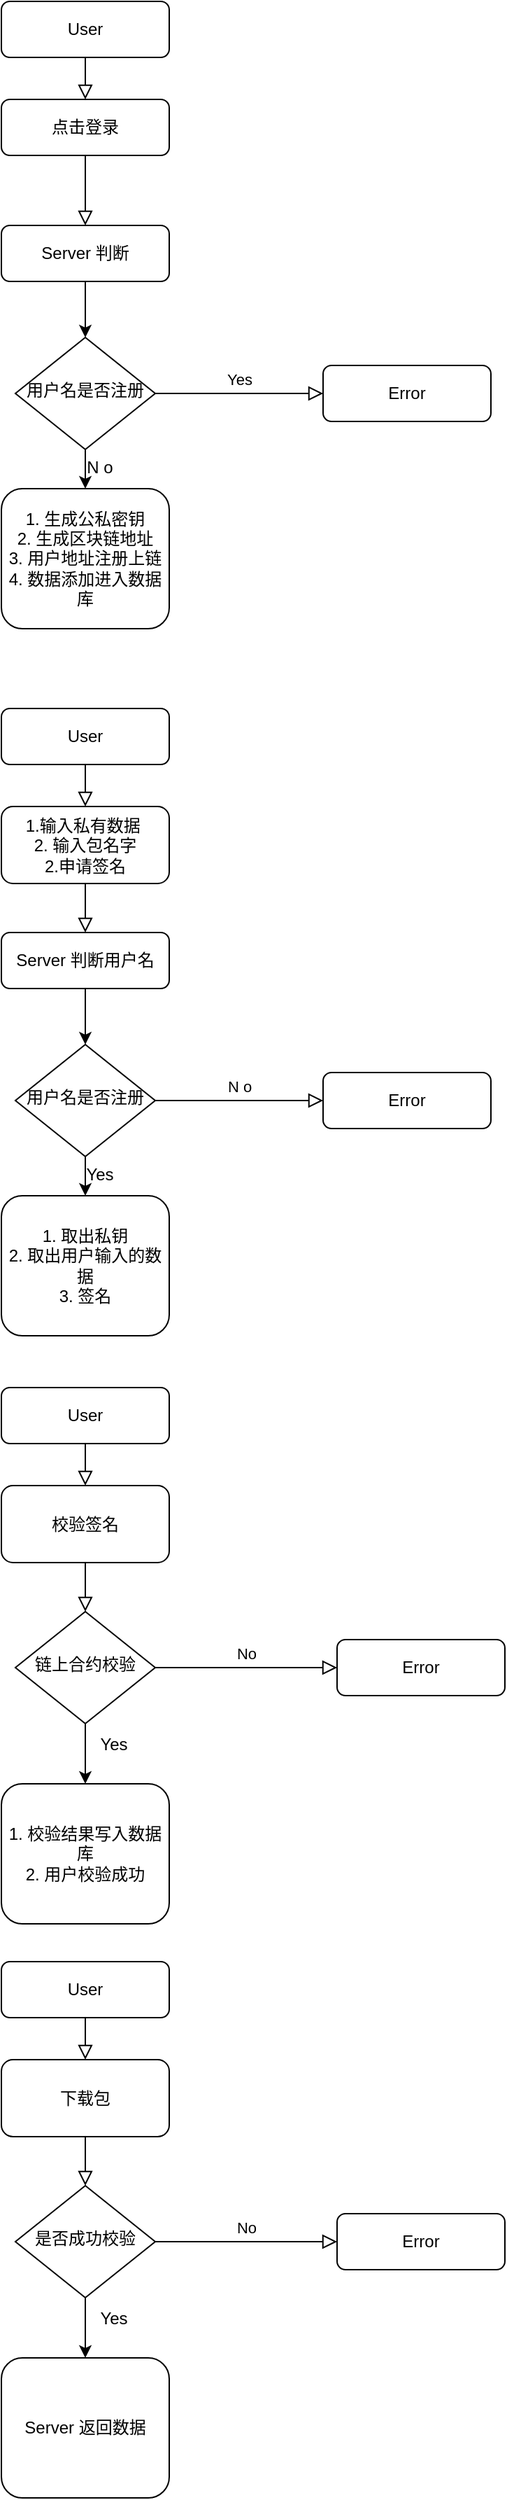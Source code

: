 <mxfile version="24.2.2" type="github">
  <diagram id="C5RBs43oDa-KdzZeNtuy" name="Page-1">
    <mxGraphModel dx="977" dy="652" grid="1" gridSize="10" guides="1" tooltips="1" connect="1" arrows="1" fold="1" page="1" pageScale="1" pageWidth="827" pageHeight="1169" math="0" shadow="0">
      <root>
        <mxCell id="WIyWlLk6GJQsqaUBKTNV-0" />
        <mxCell id="WIyWlLk6GJQsqaUBKTNV-1" parent="WIyWlLk6GJQsqaUBKTNV-0" />
        <mxCell id="WIyWlLk6GJQsqaUBKTNV-2" value="" style="rounded=0;html=1;jettySize=auto;orthogonalLoop=1;fontSize=11;endArrow=block;endFill=0;endSize=8;strokeWidth=1;shadow=0;labelBackgroundColor=none;edgeStyle=orthogonalEdgeStyle;" parent="WIyWlLk6GJQsqaUBKTNV-1" source="WIyWlLk6GJQsqaUBKTNV-3" edge="1">
          <mxGeometry relative="1" as="geometry">
            <mxPoint x="220" y="150" as="targetPoint" />
          </mxGeometry>
        </mxCell>
        <mxCell id="WIyWlLk6GJQsqaUBKTNV-3" value="User" style="rounded=1;whiteSpace=wrap;html=1;fontSize=12;glass=0;strokeWidth=1;shadow=0;" parent="WIyWlLk6GJQsqaUBKTNV-1" vertex="1">
          <mxGeometry x="160" y="80" width="120" height="40" as="geometry" />
        </mxCell>
        <mxCell id="WIyWlLk6GJQsqaUBKTNV-5" value="Yes" style="edgeStyle=orthogonalEdgeStyle;rounded=0;html=1;jettySize=auto;orthogonalLoop=1;fontSize=11;endArrow=block;endFill=0;endSize=8;strokeWidth=1;shadow=0;labelBackgroundColor=none;" parent="WIyWlLk6GJQsqaUBKTNV-1" source="WIyWlLk6GJQsqaUBKTNV-6" target="WIyWlLk6GJQsqaUBKTNV-7" edge="1">
          <mxGeometry y="10" relative="1" as="geometry">
            <mxPoint as="offset" />
          </mxGeometry>
        </mxCell>
        <mxCell id="WIyWlLk6GJQsqaUBKTNV-6" value="用户名是否注册" style="rhombus;whiteSpace=wrap;html=1;shadow=0;fontFamily=Helvetica;fontSize=12;align=center;strokeWidth=1;spacing=6;spacingTop=-4;" parent="WIyWlLk6GJQsqaUBKTNV-1" vertex="1">
          <mxGeometry x="170" y="320" width="100" height="80" as="geometry" />
        </mxCell>
        <mxCell id="WIyWlLk6GJQsqaUBKTNV-7" value="Error" style="rounded=1;whiteSpace=wrap;html=1;fontSize=12;glass=0;strokeWidth=1;shadow=0;" parent="WIyWlLk6GJQsqaUBKTNV-1" vertex="1">
          <mxGeometry x="390" y="340" width="120" height="40" as="geometry" />
        </mxCell>
        <mxCell id="WIyWlLk6GJQsqaUBKTNV-11" value="1. 生成公私密钥&lt;div&gt;2. 生成区块链地址&lt;/div&gt;&lt;div&gt;3. 用户地址注册上链&lt;/div&gt;&lt;div&gt;4. 数据添加进入数据库&lt;/div&gt;" style="rounded=1;whiteSpace=wrap;html=1;fontSize=12;glass=0;strokeWidth=1;shadow=0;" parent="WIyWlLk6GJQsqaUBKTNV-1" vertex="1">
          <mxGeometry x="160" y="428" width="120" height="100" as="geometry" />
        </mxCell>
        <mxCell id="rnexsZbWBA9oW1r5ITZg-0" value="点击登录" style="rounded=1;whiteSpace=wrap;html=1;fontSize=12;glass=0;strokeWidth=1;shadow=0;" vertex="1" parent="WIyWlLk6GJQsqaUBKTNV-1">
          <mxGeometry x="160" y="150" width="120" height="40" as="geometry" />
        </mxCell>
        <mxCell id="rnexsZbWBA9oW1r5ITZg-1" value="Server 判断" style="rounded=1;whiteSpace=wrap;html=1;fontSize=12;glass=0;strokeWidth=1;shadow=0;" vertex="1" parent="WIyWlLk6GJQsqaUBKTNV-1">
          <mxGeometry x="160" y="240" width="120" height="40" as="geometry" />
        </mxCell>
        <mxCell id="rnexsZbWBA9oW1r5ITZg-2" value="" style="rounded=0;html=1;jettySize=auto;orthogonalLoop=1;fontSize=11;endArrow=block;endFill=0;endSize=8;strokeWidth=1;shadow=0;labelBackgroundColor=none;edgeStyle=orthogonalEdgeStyle;exitX=0.5;exitY=1;exitDx=0;exitDy=0;entryX=0.5;entryY=0;entryDx=0;entryDy=0;" edge="1" parent="WIyWlLk6GJQsqaUBKTNV-1" source="rnexsZbWBA9oW1r5ITZg-0" target="rnexsZbWBA9oW1r5ITZg-1">
          <mxGeometry relative="1" as="geometry">
            <mxPoint x="230" y="130" as="sourcePoint" />
            <mxPoint x="230" y="160" as="targetPoint" />
          </mxGeometry>
        </mxCell>
        <mxCell id="rnexsZbWBA9oW1r5ITZg-3" value="" style="endArrow=classic;html=1;rounded=0;exitX=0.5;exitY=1;exitDx=0;exitDy=0;entryX=0.5;entryY=0;entryDx=0;entryDy=0;" edge="1" parent="WIyWlLk6GJQsqaUBKTNV-1" source="rnexsZbWBA9oW1r5ITZg-1" target="WIyWlLk6GJQsqaUBKTNV-6">
          <mxGeometry width="50" height="50" relative="1" as="geometry">
            <mxPoint x="280" y="320" as="sourcePoint" />
            <mxPoint x="330" y="270" as="targetPoint" />
          </mxGeometry>
        </mxCell>
        <mxCell id="rnexsZbWBA9oW1r5ITZg-4" value="" style="endArrow=classic;html=1;rounded=0;exitX=0.5;exitY=1;exitDx=0;exitDy=0;entryX=0.5;entryY=0;entryDx=0;entryDy=0;" edge="1" parent="WIyWlLk6GJQsqaUBKTNV-1" source="WIyWlLk6GJQsqaUBKTNV-6" target="WIyWlLk6GJQsqaUBKTNV-11">
          <mxGeometry width="50" height="50" relative="1" as="geometry">
            <mxPoint x="230" y="290" as="sourcePoint" />
            <mxPoint x="230" y="330" as="targetPoint" />
          </mxGeometry>
        </mxCell>
        <mxCell id="rnexsZbWBA9oW1r5ITZg-5" value="N o" style="text;html=1;align=center;verticalAlign=middle;resizable=0;points=[];autosize=1;strokeColor=none;fillColor=none;" vertex="1" parent="WIyWlLk6GJQsqaUBKTNV-1">
          <mxGeometry x="210" y="398" width="40" height="30" as="geometry" />
        </mxCell>
        <mxCell id="rnexsZbWBA9oW1r5ITZg-6" value="" style="rounded=0;html=1;jettySize=auto;orthogonalLoop=1;fontSize=11;endArrow=block;endFill=0;endSize=8;strokeWidth=1;shadow=0;labelBackgroundColor=none;edgeStyle=orthogonalEdgeStyle;" edge="1" parent="WIyWlLk6GJQsqaUBKTNV-1" source="rnexsZbWBA9oW1r5ITZg-7">
          <mxGeometry relative="1" as="geometry">
            <mxPoint x="220" y="655" as="targetPoint" />
          </mxGeometry>
        </mxCell>
        <mxCell id="rnexsZbWBA9oW1r5ITZg-7" value="User" style="rounded=1;whiteSpace=wrap;html=1;fontSize=12;glass=0;strokeWidth=1;shadow=0;" vertex="1" parent="WIyWlLk6GJQsqaUBKTNV-1">
          <mxGeometry x="160" y="585" width="120" height="40" as="geometry" />
        </mxCell>
        <mxCell id="rnexsZbWBA9oW1r5ITZg-8" value="N o" style="edgeStyle=orthogonalEdgeStyle;rounded=0;html=1;jettySize=auto;orthogonalLoop=1;fontSize=11;endArrow=block;endFill=0;endSize=8;strokeWidth=1;shadow=0;labelBackgroundColor=none;" edge="1" parent="WIyWlLk6GJQsqaUBKTNV-1" source="rnexsZbWBA9oW1r5ITZg-9" target="rnexsZbWBA9oW1r5ITZg-10">
          <mxGeometry y="10" relative="1" as="geometry">
            <mxPoint as="offset" />
          </mxGeometry>
        </mxCell>
        <mxCell id="rnexsZbWBA9oW1r5ITZg-9" value="用户名是否注册" style="rhombus;whiteSpace=wrap;html=1;shadow=0;fontFamily=Helvetica;fontSize=12;align=center;strokeWidth=1;spacing=6;spacingTop=-4;" vertex="1" parent="WIyWlLk6GJQsqaUBKTNV-1">
          <mxGeometry x="170" y="825" width="100" height="80" as="geometry" />
        </mxCell>
        <mxCell id="rnexsZbWBA9oW1r5ITZg-10" value="Error" style="rounded=1;whiteSpace=wrap;html=1;fontSize=12;glass=0;strokeWidth=1;shadow=0;" vertex="1" parent="WIyWlLk6GJQsqaUBKTNV-1">
          <mxGeometry x="390" y="845" width="120" height="40" as="geometry" />
        </mxCell>
        <mxCell id="rnexsZbWBA9oW1r5ITZg-11" value="1. 取出私钥&lt;div&gt;2. 取出用户输入的数据&lt;/div&gt;&lt;div&gt;3. 签名&lt;/div&gt;" style="rounded=1;whiteSpace=wrap;html=1;fontSize=12;glass=0;strokeWidth=1;shadow=0;" vertex="1" parent="WIyWlLk6GJQsqaUBKTNV-1">
          <mxGeometry x="160" y="933" width="120" height="100" as="geometry" />
        </mxCell>
        <mxCell id="rnexsZbWBA9oW1r5ITZg-12" value="1.输入私有数据&amp;nbsp;&lt;div&gt;2. 输入包名字&lt;br&gt;&lt;div&gt;2.申请签名&lt;/div&gt;&lt;/div&gt;" style="rounded=1;whiteSpace=wrap;html=1;fontSize=12;glass=0;strokeWidth=1;shadow=0;" vertex="1" parent="WIyWlLk6GJQsqaUBKTNV-1">
          <mxGeometry x="160" y="655" width="120" height="55" as="geometry" />
        </mxCell>
        <mxCell id="rnexsZbWBA9oW1r5ITZg-13" value="Server 判断用户名" style="rounded=1;whiteSpace=wrap;html=1;fontSize=12;glass=0;strokeWidth=1;shadow=0;" vertex="1" parent="WIyWlLk6GJQsqaUBKTNV-1">
          <mxGeometry x="160" y="745" width="120" height="40" as="geometry" />
        </mxCell>
        <mxCell id="rnexsZbWBA9oW1r5ITZg-14" value="" style="rounded=0;html=1;jettySize=auto;orthogonalLoop=1;fontSize=11;endArrow=block;endFill=0;endSize=8;strokeWidth=1;shadow=0;labelBackgroundColor=none;edgeStyle=orthogonalEdgeStyle;exitX=0.5;exitY=1;exitDx=0;exitDy=0;entryX=0.5;entryY=0;entryDx=0;entryDy=0;" edge="1" parent="WIyWlLk6GJQsqaUBKTNV-1" source="rnexsZbWBA9oW1r5ITZg-12" target="rnexsZbWBA9oW1r5ITZg-13">
          <mxGeometry relative="1" as="geometry">
            <mxPoint x="230" y="635" as="sourcePoint" />
            <mxPoint x="230" y="665" as="targetPoint" />
          </mxGeometry>
        </mxCell>
        <mxCell id="rnexsZbWBA9oW1r5ITZg-15" value="" style="endArrow=classic;html=1;rounded=0;exitX=0.5;exitY=1;exitDx=0;exitDy=0;entryX=0.5;entryY=0;entryDx=0;entryDy=0;" edge="1" parent="WIyWlLk6GJQsqaUBKTNV-1" source="rnexsZbWBA9oW1r5ITZg-13" target="rnexsZbWBA9oW1r5ITZg-9">
          <mxGeometry width="50" height="50" relative="1" as="geometry">
            <mxPoint x="280" y="825" as="sourcePoint" />
            <mxPoint x="330" y="775" as="targetPoint" />
          </mxGeometry>
        </mxCell>
        <mxCell id="rnexsZbWBA9oW1r5ITZg-16" value="" style="endArrow=classic;html=1;rounded=0;exitX=0.5;exitY=1;exitDx=0;exitDy=0;entryX=0.5;entryY=0;entryDx=0;entryDy=0;" edge="1" parent="WIyWlLk6GJQsqaUBKTNV-1" source="rnexsZbWBA9oW1r5ITZg-9" target="rnexsZbWBA9oW1r5ITZg-11">
          <mxGeometry width="50" height="50" relative="1" as="geometry">
            <mxPoint x="230" y="795" as="sourcePoint" />
            <mxPoint x="230" y="835" as="targetPoint" />
          </mxGeometry>
        </mxCell>
        <mxCell id="rnexsZbWBA9oW1r5ITZg-17" value="Yes" style="text;html=1;align=center;verticalAlign=middle;resizable=0;points=[];autosize=1;strokeColor=none;fillColor=none;" vertex="1" parent="WIyWlLk6GJQsqaUBKTNV-1">
          <mxGeometry x="210" y="903" width="40" height="30" as="geometry" />
        </mxCell>
        <mxCell id="rnexsZbWBA9oW1r5ITZg-18" value="" style="rounded=0;html=1;jettySize=auto;orthogonalLoop=1;fontSize=11;endArrow=block;endFill=0;endSize=8;strokeWidth=1;shadow=0;labelBackgroundColor=none;edgeStyle=orthogonalEdgeStyle;" edge="1" parent="WIyWlLk6GJQsqaUBKTNV-1" source="rnexsZbWBA9oW1r5ITZg-19">
          <mxGeometry relative="1" as="geometry">
            <mxPoint x="220" y="1140" as="targetPoint" />
          </mxGeometry>
        </mxCell>
        <mxCell id="rnexsZbWBA9oW1r5ITZg-19" value="User" style="rounded=1;whiteSpace=wrap;html=1;fontSize=12;glass=0;strokeWidth=1;shadow=0;" vertex="1" parent="WIyWlLk6GJQsqaUBKTNV-1">
          <mxGeometry x="160" y="1070" width="120" height="40" as="geometry" />
        </mxCell>
        <mxCell id="rnexsZbWBA9oW1r5ITZg-20" value="No" style="edgeStyle=orthogonalEdgeStyle;rounded=0;html=1;jettySize=auto;orthogonalLoop=1;fontSize=11;endArrow=block;endFill=0;endSize=8;strokeWidth=1;shadow=0;labelBackgroundColor=none;" edge="1" parent="WIyWlLk6GJQsqaUBKTNV-1" source="rnexsZbWBA9oW1r5ITZg-21" target="rnexsZbWBA9oW1r5ITZg-22">
          <mxGeometry y="10" relative="1" as="geometry">
            <mxPoint as="offset" />
          </mxGeometry>
        </mxCell>
        <mxCell id="rnexsZbWBA9oW1r5ITZg-21" value="链上合约校验" style="rhombus;whiteSpace=wrap;html=1;shadow=0;fontFamily=Helvetica;fontSize=12;align=center;strokeWidth=1;spacing=6;spacingTop=-4;" vertex="1" parent="WIyWlLk6GJQsqaUBKTNV-1">
          <mxGeometry x="170" y="1230" width="100" height="80" as="geometry" />
        </mxCell>
        <mxCell id="rnexsZbWBA9oW1r5ITZg-22" value="Error" style="rounded=1;whiteSpace=wrap;html=1;fontSize=12;glass=0;strokeWidth=1;shadow=0;" vertex="1" parent="WIyWlLk6GJQsqaUBKTNV-1">
          <mxGeometry x="400" y="1250" width="120" height="40" as="geometry" />
        </mxCell>
        <mxCell id="rnexsZbWBA9oW1r5ITZg-23" value="&lt;div&gt;1. 校验结果写入数据库&lt;/div&gt;&lt;div&gt;2. 用户校验成功&lt;/div&gt;" style="rounded=1;whiteSpace=wrap;html=1;fontSize=12;glass=0;strokeWidth=1;shadow=0;" vertex="1" parent="WIyWlLk6GJQsqaUBKTNV-1">
          <mxGeometry x="160" y="1353" width="120" height="100" as="geometry" />
        </mxCell>
        <mxCell id="rnexsZbWBA9oW1r5ITZg-24" value="校验签名" style="rounded=1;whiteSpace=wrap;html=1;fontSize=12;glass=0;strokeWidth=1;shadow=0;" vertex="1" parent="WIyWlLk6GJQsqaUBKTNV-1">
          <mxGeometry x="160" y="1140" width="120" height="55" as="geometry" />
        </mxCell>
        <mxCell id="rnexsZbWBA9oW1r5ITZg-26" value="" style="rounded=0;html=1;jettySize=auto;orthogonalLoop=1;fontSize=11;endArrow=block;endFill=0;endSize=8;strokeWidth=1;shadow=0;labelBackgroundColor=none;edgeStyle=orthogonalEdgeStyle;exitX=0.5;exitY=1;exitDx=0;exitDy=0;entryX=0.5;entryY=0;entryDx=0;entryDy=0;" edge="1" parent="WIyWlLk6GJQsqaUBKTNV-1" source="rnexsZbWBA9oW1r5ITZg-24">
          <mxGeometry relative="1" as="geometry">
            <mxPoint x="230" y="1120" as="sourcePoint" />
            <mxPoint x="220" y="1230" as="targetPoint" />
          </mxGeometry>
        </mxCell>
        <mxCell id="rnexsZbWBA9oW1r5ITZg-28" value="" style="endArrow=classic;html=1;rounded=0;exitX=0.5;exitY=1;exitDx=0;exitDy=0;entryX=0.5;entryY=0;entryDx=0;entryDy=0;" edge="1" parent="WIyWlLk6GJQsqaUBKTNV-1" source="rnexsZbWBA9oW1r5ITZg-21" target="rnexsZbWBA9oW1r5ITZg-23">
          <mxGeometry width="50" height="50" relative="1" as="geometry">
            <mxPoint x="230" y="1280" as="sourcePoint" />
            <mxPoint x="230" y="1320" as="targetPoint" />
          </mxGeometry>
        </mxCell>
        <mxCell id="rnexsZbWBA9oW1r5ITZg-29" value="Yes" style="text;html=1;align=center;verticalAlign=middle;resizable=0;points=[];autosize=1;strokeColor=none;fillColor=none;" vertex="1" parent="WIyWlLk6GJQsqaUBKTNV-1">
          <mxGeometry x="220" y="1310" width="40" height="30" as="geometry" />
        </mxCell>
        <mxCell id="rnexsZbWBA9oW1r5ITZg-30" value="" style="rounded=0;html=1;jettySize=auto;orthogonalLoop=1;fontSize=11;endArrow=block;endFill=0;endSize=8;strokeWidth=1;shadow=0;labelBackgroundColor=none;edgeStyle=orthogonalEdgeStyle;" edge="1" parent="WIyWlLk6GJQsqaUBKTNV-1" source="rnexsZbWBA9oW1r5ITZg-31">
          <mxGeometry relative="1" as="geometry">
            <mxPoint x="220" y="1550" as="targetPoint" />
          </mxGeometry>
        </mxCell>
        <mxCell id="rnexsZbWBA9oW1r5ITZg-31" value="User" style="rounded=1;whiteSpace=wrap;html=1;fontSize=12;glass=0;strokeWidth=1;shadow=0;" vertex="1" parent="WIyWlLk6GJQsqaUBKTNV-1">
          <mxGeometry x="160" y="1480" width="120" height="40" as="geometry" />
        </mxCell>
        <mxCell id="rnexsZbWBA9oW1r5ITZg-32" value="No" style="edgeStyle=orthogonalEdgeStyle;rounded=0;html=1;jettySize=auto;orthogonalLoop=1;fontSize=11;endArrow=block;endFill=0;endSize=8;strokeWidth=1;shadow=0;labelBackgroundColor=none;" edge="1" parent="WIyWlLk6GJQsqaUBKTNV-1" source="rnexsZbWBA9oW1r5ITZg-33" target="rnexsZbWBA9oW1r5ITZg-34">
          <mxGeometry y="10" relative="1" as="geometry">
            <mxPoint as="offset" />
          </mxGeometry>
        </mxCell>
        <mxCell id="rnexsZbWBA9oW1r5ITZg-33" value="是否成功校验" style="rhombus;whiteSpace=wrap;html=1;shadow=0;fontFamily=Helvetica;fontSize=12;align=center;strokeWidth=1;spacing=6;spacingTop=-4;" vertex="1" parent="WIyWlLk6GJQsqaUBKTNV-1">
          <mxGeometry x="170" y="1640" width="100" height="80" as="geometry" />
        </mxCell>
        <mxCell id="rnexsZbWBA9oW1r5ITZg-34" value="Error" style="rounded=1;whiteSpace=wrap;html=1;fontSize=12;glass=0;strokeWidth=1;shadow=0;" vertex="1" parent="WIyWlLk6GJQsqaUBKTNV-1">
          <mxGeometry x="400" y="1660" width="120" height="40" as="geometry" />
        </mxCell>
        <mxCell id="rnexsZbWBA9oW1r5ITZg-35" value="Server 返回数据" style="rounded=1;whiteSpace=wrap;html=1;fontSize=12;glass=0;strokeWidth=1;shadow=0;" vertex="1" parent="WIyWlLk6GJQsqaUBKTNV-1">
          <mxGeometry x="160" y="1763" width="120" height="100" as="geometry" />
        </mxCell>
        <mxCell id="rnexsZbWBA9oW1r5ITZg-36" value="下载包" style="rounded=1;whiteSpace=wrap;html=1;fontSize=12;glass=0;strokeWidth=1;shadow=0;" vertex="1" parent="WIyWlLk6GJQsqaUBKTNV-1">
          <mxGeometry x="160" y="1550" width="120" height="55" as="geometry" />
        </mxCell>
        <mxCell id="rnexsZbWBA9oW1r5ITZg-37" value="" style="rounded=0;html=1;jettySize=auto;orthogonalLoop=1;fontSize=11;endArrow=block;endFill=0;endSize=8;strokeWidth=1;shadow=0;labelBackgroundColor=none;edgeStyle=orthogonalEdgeStyle;exitX=0.5;exitY=1;exitDx=0;exitDy=0;entryX=0.5;entryY=0;entryDx=0;entryDy=0;" edge="1" parent="WIyWlLk6GJQsqaUBKTNV-1" source="rnexsZbWBA9oW1r5ITZg-36">
          <mxGeometry relative="1" as="geometry">
            <mxPoint x="230" y="1530" as="sourcePoint" />
            <mxPoint x="220" y="1640" as="targetPoint" />
          </mxGeometry>
        </mxCell>
        <mxCell id="rnexsZbWBA9oW1r5ITZg-38" value="" style="endArrow=classic;html=1;rounded=0;exitX=0.5;exitY=1;exitDx=0;exitDy=0;entryX=0.5;entryY=0;entryDx=0;entryDy=0;" edge="1" parent="WIyWlLk6GJQsqaUBKTNV-1" source="rnexsZbWBA9oW1r5ITZg-33" target="rnexsZbWBA9oW1r5ITZg-35">
          <mxGeometry width="50" height="50" relative="1" as="geometry">
            <mxPoint x="230" y="1690" as="sourcePoint" />
            <mxPoint x="230" y="1730" as="targetPoint" />
          </mxGeometry>
        </mxCell>
        <mxCell id="rnexsZbWBA9oW1r5ITZg-39" value="Yes" style="text;html=1;align=center;verticalAlign=middle;resizable=0;points=[];autosize=1;strokeColor=none;fillColor=none;" vertex="1" parent="WIyWlLk6GJQsqaUBKTNV-1">
          <mxGeometry x="220" y="1720" width="40" height="30" as="geometry" />
        </mxCell>
      </root>
    </mxGraphModel>
  </diagram>
</mxfile>
